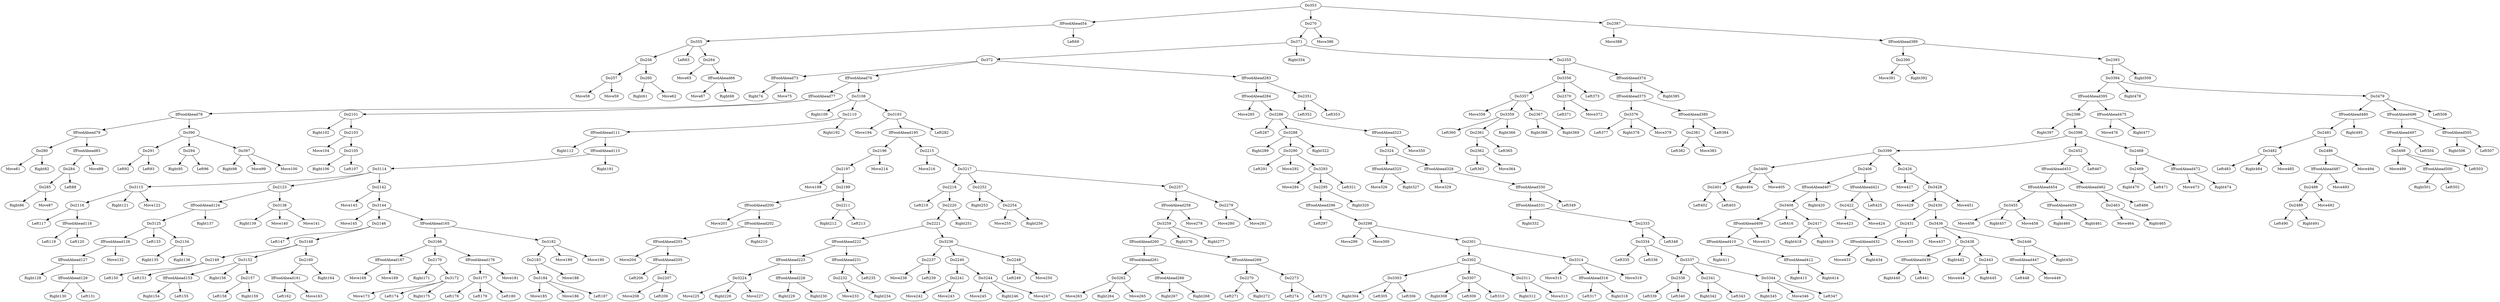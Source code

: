 digraph T {
	Do257 -> Move58
	Do257 -> Move59
	Do256 -> Do257
	Do260 -> Right61
	Do260 -> Move62
	Do256 -> Do260
	Do355 -> Do256
	Do355 -> Left63
	Do264 -> Move65
	IfFoodAhead66 -> Move67
	IfFoodAhead66 -> Right68
	Do264 -> IfFoodAhead66
	Do355 -> Do264
	IfFoodAhead54 -> Do355
	IfFoodAhead54 -> Left69
	Do353 -> IfFoodAhead54
	IfFoodAhead73 -> Right74
	IfFoodAhead73 -> Move75
	Do372 -> IfFoodAhead73
	Do280 -> Move81
	Do280 -> Right82
	IfFoodAhead79 -> Do280
	Do285 -> Right86
	Do285 -> Move87
	Do284 -> Do285
	Do284 -> Left88
	IfFoodAhead83 -> Do284
	IfFoodAhead83 -> Move89
	IfFoodAhead79 -> IfFoodAhead83
	IfFoodAhead78 -> IfFoodAhead79
	Do291 -> Left92
	Do291 -> Left93
	Do390 -> Do291
	Do294 -> Right95
	Do294 -> Left96
	Do390 -> Do294
	Do397 -> Right98
	Do397 -> Move99
	Do397 -> Move100
	Do390 -> Do397
	IfFoodAhead78 -> Do390
	IfFoodAhead77 -> IfFoodAhead78
	Do2101 -> Right102
	Do2103 -> Move104
	Do2105 -> Right106
	Do2105 -> Left107
	Do2103 -> Do2105
	Do2101 -> Do2103
	IfFoodAhead77 -> Do2101
	IfFoodAhead76 -> IfFoodAhead77
	Do3108 -> Right109
	IfFoodAhead111 -> Right112
	Do2116 -> Left117
	IfFoodAhead118 -> Left119
	IfFoodAhead118 -> Left120
	Do2116 -> IfFoodAhead118
	Do3115 -> Do2116
	Do3115 -> Right121
	Do3115 -> Move122
	Do3114 -> Do3115
	IfFoodAhead127 -> Right128
	IfFoodAhead129 -> Right130
	IfFoodAhead129 -> Left131
	IfFoodAhead127 -> IfFoodAhead129
	IfFoodAhead126 -> IfFoodAhead127
	IfFoodAhead126 -> Move132
	Do3125 -> IfFoodAhead126
	Do3125 -> Left133
	Do2134 -> Right135
	Do2134 -> Right136
	Do3125 -> Do2134
	IfFoodAhead124 -> Do3125
	IfFoodAhead124 -> Right137
	Do2123 -> IfFoodAhead124
	Do3138 -> Right139
	Do3138 -> Move140
	Do3138 -> Move141
	Do2123 -> Do3138
	Do3114 -> Do2123
	Do2142 -> Move143
	Do3144 -> Move145
	Do2146 -> Left147
	Do2149 -> Left150
	Do2149 -> Left151
	Do3148 -> Do2149
	IfFoodAhead153 -> Right154
	IfFoodAhead153 -> Left155
	Do3152 -> IfFoodAhead153
	Do3152 -> Right156
	Do2157 -> Left158
	Do2157 -> Right159
	Do3152 -> Do2157
	Do3148 -> Do3152
	IfFoodAhead161 -> Left162
	IfFoodAhead161 -> Move163
	Do2160 -> IfFoodAhead161
	Do2160 -> Right164
	Do3148 -> Do2160
	Do2146 -> Do3148
	Do3144 -> Do2146
	IfFoodAhead167 -> Move168
	IfFoodAhead167 -> Move169
	Do3166 -> IfFoodAhead167
	Do2170 -> Right171
	Do3172 -> Move173
	Do3172 -> Left174
	Do3172 -> Right175
	Do2170 -> Do3172
	Do3166 -> Do2170
	Do3177 -> Left178
	Do3177 -> Left179
	Do3177 -> Left180
	IfFoodAhead176 -> Do3177
	IfFoodAhead176 -> Move181
	Do3166 -> IfFoodAhead176
	IfFoodAhead165 -> Do3166
	Do3184 -> Move185
	Do3184 -> Move186
	Do3184 -> Left187
	Do2183 -> Do3184
	Do2183 -> Move188
	Do3182 -> Do2183
	Do3182 -> Move189
	Do3182 -> Move190
	IfFoodAhead165 -> Do3182
	Do3144 -> IfFoodAhead165
	Do2142 -> Do3144
	Do3114 -> Do2142
	IfFoodAhead113 -> Do3114
	IfFoodAhead113 -> Right191
	IfFoodAhead111 -> IfFoodAhead113
	Do2110 -> IfFoodAhead111
	Do2110 -> Right192
	Do3108 -> Do2110
	Do3193 -> Move194
	Do2197 -> Move198
	IfFoodAhead200 -> Move201
	IfFoodAhead203 -> Move204
	IfFoodAhead205 -> Left206
	Do2207 -> Move208
	Do2207 -> Left209
	IfFoodAhead205 -> Do2207
	IfFoodAhead203 -> IfFoodAhead205
	IfFoodAhead202 -> IfFoodAhead203
	IfFoodAhead202 -> Right210
	IfFoodAhead200 -> IfFoodAhead202
	Do2199 -> IfFoodAhead200
	Do2211 -> Right212
	Do2211 -> Left213
	Do2199 -> Do2211
	Do2197 -> Do2199
	Do2196 -> Do2197
	Do2196 -> Move214
	IfFoodAhead195 -> Do2196
	Do2215 -> Move216
	Do2218 -> Left219
	Do3224 -> Move225
	Do3224 -> Right226
	Do3224 -> Move227
	IfFoodAhead223 -> Do3224
	IfFoodAhead228 -> Right229
	IfFoodAhead228 -> Right230
	IfFoodAhead223 -> IfFoodAhead228
	IfFoodAhead222 -> IfFoodAhead223
	Do2232 -> Move233
	Do2232 -> Right234
	IfFoodAhead231 -> Do2232
	IfFoodAhead231 -> Left235
	IfFoodAhead222 -> IfFoodAhead231
	Do2221 -> IfFoodAhead222
	Do2237 -> Move238
	Do2237 -> Left239
	Do3236 -> Do2237
	Do2241 -> Move242
	Do2241 -> Move243
	Do2240 -> Do2241
	Do3244 -> Move245
	Do3244 -> Right246
	Do3244 -> Move247
	Do2240 -> Do3244
	Do3236 -> Do2240
	Do2248 -> Left249
	Do2248 -> Move250
	Do3236 -> Do2248
	Do2221 -> Do3236
	Do2220 -> Do2221
	Do2220 -> Right251
	Do2218 -> Do2220
	Do3217 -> Do2218
	Do2252 -> Right253
	Do2254 -> Move255
	Do2254 -> Right256
	Do2252 -> Do2254
	Do3217 -> Do2252
	Do3262 -> Move263
	Do3262 -> Right264
	Do3262 -> Move265
	IfFoodAhead261 -> Do3262
	IfFoodAhead266 -> Right267
	IfFoodAhead266 -> Right268
	IfFoodAhead261 -> IfFoodAhead266
	IfFoodAhead260 -> IfFoodAhead261
	Do2270 -> Left271
	Do2270 -> Right272
	IfFoodAhead269 -> Do2270
	Do2273 -> Left274
	Do2273 -> Left275
	IfFoodAhead269 -> Do2273
	IfFoodAhead260 -> IfFoodAhead269
	Do3259 -> IfFoodAhead260
	Do3259 -> Right276
	Do3259 -> Right277
	IfFoodAhead258 -> Do3259
	IfFoodAhead258 -> Move278
	Do2257 -> IfFoodAhead258
	Do2279 -> Move280
	Do2279 -> Move281
	Do2257 -> Do2279
	Do3217 -> Do2257
	Do2215 -> Do3217
	IfFoodAhead195 -> Do2215
	Do3193 -> IfFoodAhead195
	Do3193 -> Left282
	Do3108 -> Do3193
	IfFoodAhead76 -> Do3108
	Do372 -> IfFoodAhead76
	IfFoodAhead284 -> Move285
	Do3286 -> Left287
	Do3288 -> Right289
	Do3290 -> Left291
	Do3290 -> Move292
	Do3293 -> Move294
	IfFoodAhead296 -> Left297
	Do3298 -> Move299
	Do3298 -> Move300
	Do3303 -> Right304
	Do3303 -> Left305
	Do3303 -> Left306
	Do3302 -> Do3303
	Do3307 -> Right308
	Do3307 -> Left309
	Do3307 -> Left310
	Do3302 -> Do3307
	Do2311 -> Right312
	Do2311 -> Move313
	Do3302 -> Do2311
	Do2301 -> Do3302
	Do3314 -> Move315
	IfFoodAhead316 -> Left317
	IfFoodAhead316 -> Right318
	Do3314 -> IfFoodAhead316
	Do3314 -> Move319
	Do2301 -> Do3314
	Do3298 -> Do2301
	IfFoodAhead296 -> Do3298
	Do2295 -> IfFoodAhead296
	Do2295 -> Right320
	Do3293 -> Do2295
	Do3293 -> Left321
	Do3290 -> Do3293
	Do3288 -> Do3290
	Do3288 -> Right322
	Do3286 -> Do3288
	IfFoodAhead325 -> Move326
	IfFoodAhead325 -> Right327
	Do2324 -> IfFoodAhead325
	IfFoodAhead328 -> Move329
	IfFoodAhead331 -> Right332
	Do3334 -> Left335
	Do3334 -> Left336
	Do2338 -> Left339
	Do2338 -> Left340
	Do3337 -> Do2338
	Do2341 -> Right342
	Do2341 -> Left343
	Do3337 -> Do2341
	Do3344 -> Right345
	Do3344 -> Move346
	Do3344 -> Left347
	Do3337 -> Do3344
	Do3334 -> Do3337
	Do2333 -> Do3334
	Do2333 -> Left348
	IfFoodAhead331 -> Do2333
	IfFoodAhead330 -> IfFoodAhead331
	IfFoodAhead330 -> Left349
	IfFoodAhead328 -> IfFoodAhead330
	Do2324 -> IfFoodAhead328
	IfFoodAhead323 -> Do2324
	IfFoodAhead323 -> Move350
	Do3286 -> IfFoodAhead323
	IfFoodAhead284 -> Do3286
	IfFoodAhead283 -> IfFoodAhead284
	Do2351 -> Left352
	Do2351 -> Left353
	IfFoodAhead283 -> Do2351
	Do372 -> IfFoodAhead283
	Do371 -> Do372
	Do371 -> Right354
	Do3357 -> Move358
	Do3359 -> Left360
	Do2362 -> Left363
	Do2362 -> Move364
	Do2361 -> Do2362
	Do2361 -> Left365
	Do3359 -> Do2361
	Do3359 -> Right366
	Do3357 -> Do3359
	Do2367 -> Right368
	Do2367 -> Right369
	Do3357 -> Do2367
	Do3356 -> Do3357
	Do2370 -> Left371
	Do2370 -> Move372
	Do3356 -> Do2370
	Do3356 -> Left373
	Do2355 -> Do3356
	Do3376 -> Left377
	Do3376 -> Right378
	Do3376 -> Move379
	IfFoodAhead375 -> Do3376
	Do2381 -> Left382
	Do2381 -> Move383
	IfFoodAhead380 -> Do2381
	IfFoodAhead380 -> Left384
	IfFoodAhead375 -> IfFoodAhead380
	IfFoodAhead374 -> IfFoodAhead375
	IfFoodAhead374 -> Right385
	Do2355 -> IfFoodAhead374
	Do371 -> Do2355
	Do270 -> Do371
	Do270 -> Move386
	Do353 -> Do270
	Do2387 -> Move388
	Do2390 -> Move391
	Do2390 -> Right392
	IfFoodAhead389 -> Do2390
	Do2396 -> Right397
	Do2401 -> Left402
	Do2401 -> Left403
	Do3400 -> Do2401
	Do3400 -> Right404
	Do3400 -> Move405
	Do3399 -> Do3400
	IfFoodAhead410 -> Right411
	IfFoodAhead412 -> Right413
	IfFoodAhead412 -> Right414
	IfFoodAhead410 -> IfFoodAhead412
	IfFoodAhead409 -> IfFoodAhead410
	IfFoodAhead409 -> Move415
	Do3408 -> IfFoodAhead409
	Do3408 -> Left416
	Do2417 -> Right418
	Do2417 -> Right419
	Do3408 -> Do2417
	IfFoodAhead407 -> Do3408
	IfFoodAhead407 -> Right420
	Do2406 -> IfFoodAhead407
	Do2422 -> Move423
	Do2422 -> Move424
	IfFoodAhead421 -> Do2422
	IfFoodAhead421 -> Left425
	Do2406 -> IfFoodAhead421
	Do3399 -> Do2406
	Do2426 -> Move427
	Do3428 -> Move429
	IfFoodAhead432 -> Move433
	IfFoodAhead432 -> Right434
	Do2431 -> IfFoodAhead432
	Do2431 -> Move435
	Do2430 -> Do2431
	Do3436 -> Move437
	IfFoodAhead439 -> Right440
	IfFoodAhead439 -> Left441
	Do3438 -> IfFoodAhead439
	Do3438 -> Right442
	Do2443 -> Move444
	Do2443 -> Right445
	Do3438 -> Do2443
	Do3436 -> Do3438
	IfFoodAhead447 -> Left448
	IfFoodAhead447 -> Move449
	Do2446 -> IfFoodAhead447
	Do2446 -> Right450
	Do3436 -> Do2446
	Do2430 -> Do3436
	Do3428 -> Do2430
	Do3428 -> Move451
	Do2426 -> Do3428
	Do3399 -> Do2426
	Do3398 -> Do3399
	Do3455 -> Move456
	Do3455 -> Right457
	Do3455 -> Move458
	IfFoodAhead454 -> Do3455
	IfFoodAhead459 -> Right460
	IfFoodAhead459 -> Right461
	IfFoodAhead454 -> IfFoodAhead459
	IfFoodAhead453 -> IfFoodAhead454
	Do2463 -> Move464
	Do2463 -> Right465
	IfFoodAhead462 -> Do2463
	IfFoodAhead462 -> Left466
	IfFoodAhead453 -> IfFoodAhead462
	Do2452 -> IfFoodAhead453
	Do2452 -> Left467
	Do3398 -> Do2452
	Do2469 -> Right470
	Do2469 -> Left471
	Do2468 -> Do2469
	IfFoodAhead472 -> Move473
	IfFoodAhead472 -> Right474
	Do2468 -> IfFoodAhead472
	Do3398 -> Do2468
	Do2396 -> Do3398
	IfFoodAhead395 -> Do2396
	IfFoodAhead475 -> Move476
	IfFoodAhead475 -> Right477
	IfFoodAhead395 -> IfFoodAhead475
	Do3394 -> IfFoodAhead395
	Do3394 -> Right478
	Do3482 -> Left483
	Do3482 -> Right484
	Do3482 -> Move485
	Do2481 -> Do3482
	Do2489 -> Left490
	Do2489 -> Right491
	Do2488 -> Do2489
	Do2488 -> Move492
	IfFoodAhead487 -> Do2488
	IfFoodAhead487 -> Move493
	Do2486 -> IfFoodAhead487
	Do2486 -> Move494
	Do2481 -> Do2486
	IfFoodAhead480 -> Do2481
	IfFoodAhead480 -> Right495
	Do3479 -> IfFoodAhead480
	Do3498 -> Move499
	IfFoodAhead500 -> Right501
	IfFoodAhead500 -> Left502
	Do3498 -> IfFoodAhead500
	Do3498 -> Left503
	IfFoodAhead497 -> Do3498
	IfFoodAhead497 -> Left504
	IfFoodAhead496 -> IfFoodAhead497
	IfFoodAhead505 -> Right506
	IfFoodAhead505 -> Left507
	IfFoodAhead496 -> IfFoodAhead505
	Do3479 -> IfFoodAhead496
	Do3479 -> Left508
	Do3394 -> Do3479
	Do2393 -> Do3394
	Do2393 -> Right509
	IfFoodAhead389 -> Do2393
	Do2387 -> IfFoodAhead389
	Do353 -> Do2387
}
